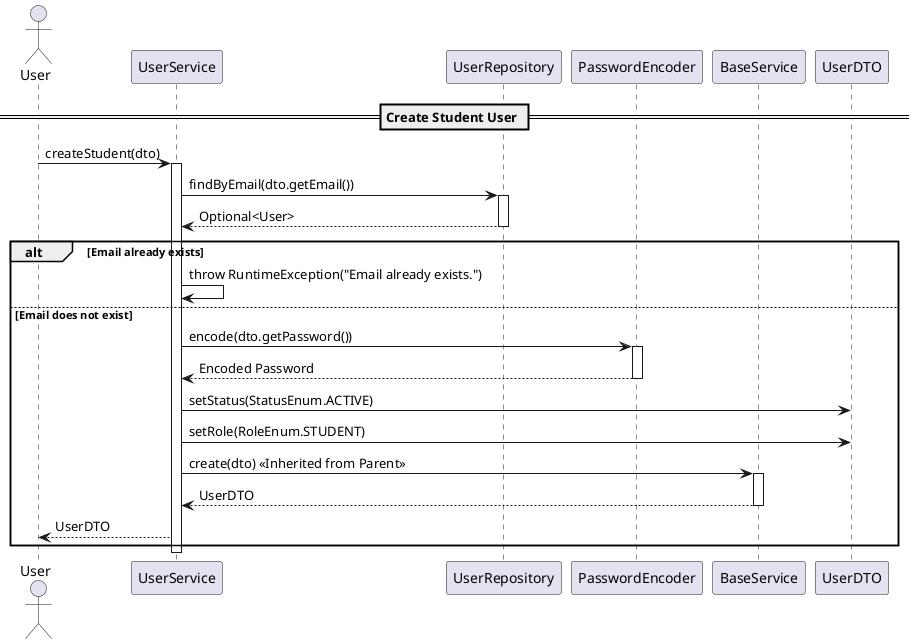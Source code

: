 @startuml createStudent

actor User
participant "UserService" as UserService
participant "UserRepository" as Repository
participant "PasswordEncoder" as PasswordEncoder
participant "BaseService" as BaseService
participant "UserDTO" as UserDTO

== Create Student User ==
User -> UserService: createStudent(dto)
activate UserService

UserService -> Repository: findByEmail(dto.getEmail())
activate Repository
Repository --> UserService: Optional<User>
deactivate Repository

alt Email already exists
    UserService -> UserService: throw RuntimeException("Email already exists.")
else Email does not exist
    UserService -> PasswordEncoder: encode(dto.getPassword())
    activate PasswordEncoder
    PasswordEncoder --> UserService: Encoded Password
    deactivate PasswordEncoder

    UserService -> UserDTO: setStatus(StatusEnum.ACTIVE)
    UserService -> UserDTO: setRole(RoleEnum.STUDENT)

    UserService -> BaseService: create(dto) << Inherited from Parent >>
    activate BaseService
    BaseService --> UserService: UserDTO
    deactivate BaseService

    UserService --> User: UserDTO
end

deactivate UserService

@enduml
